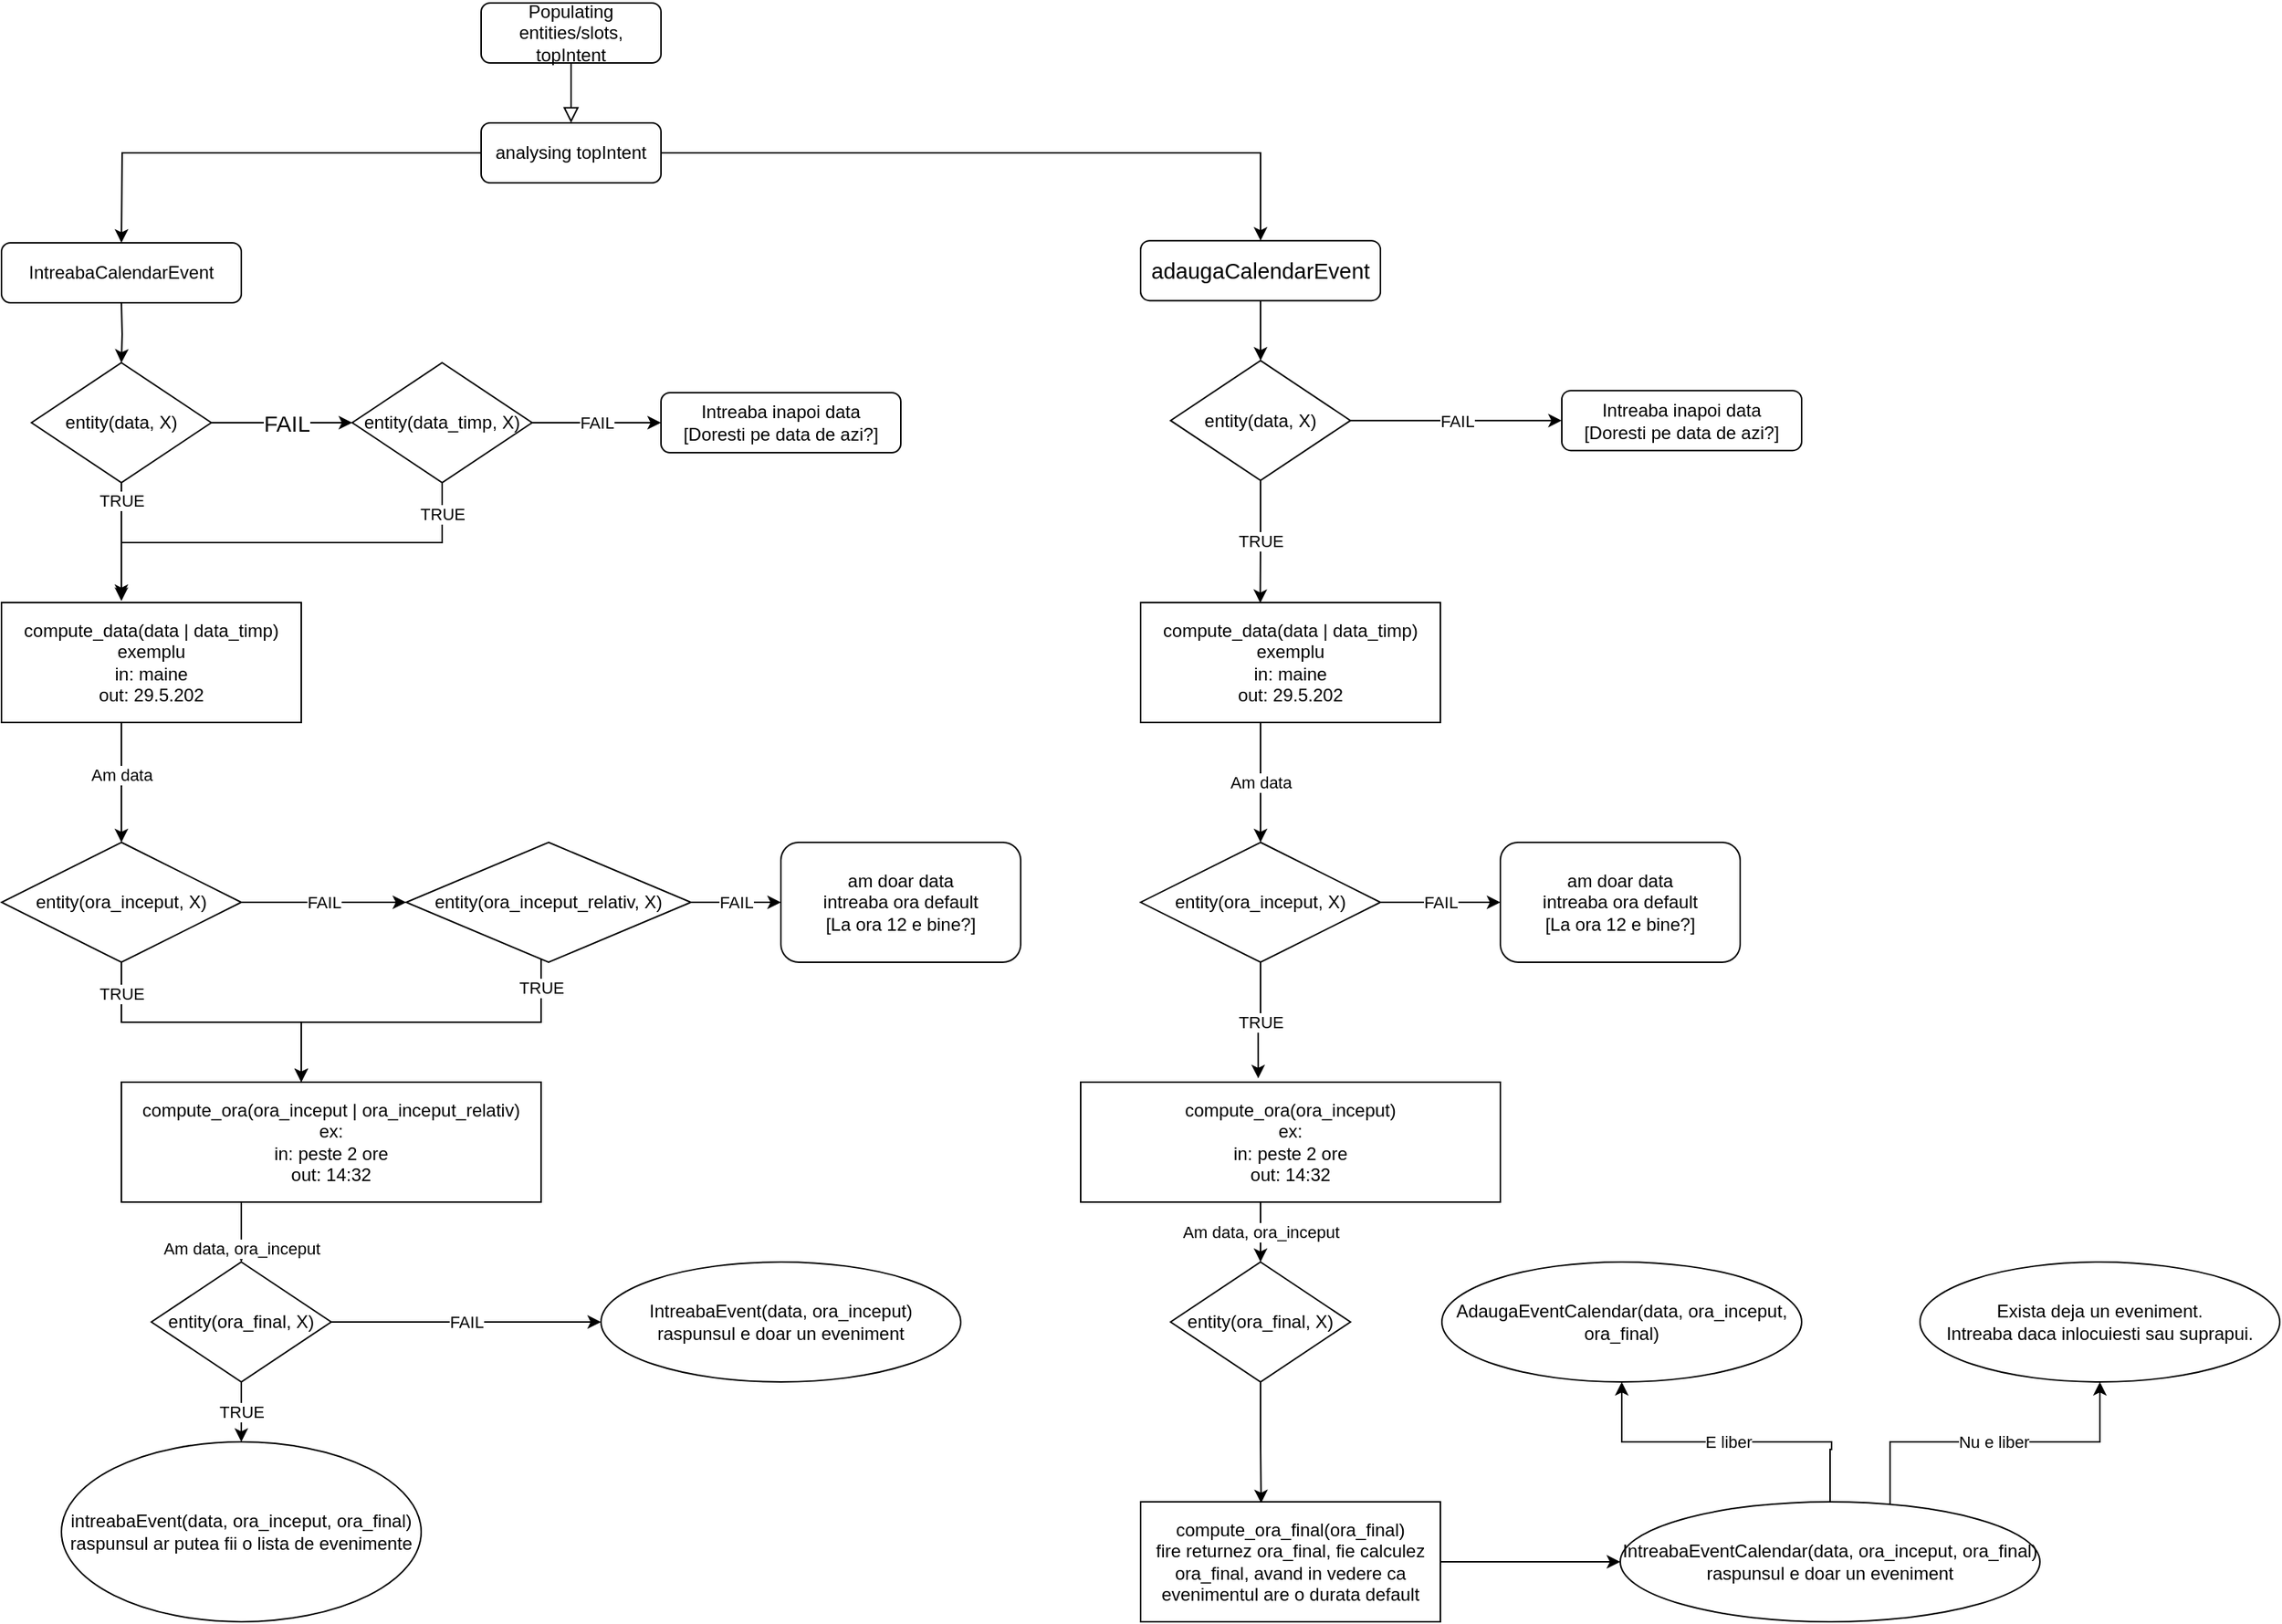 <mxfile version="13.1.4" type="device"><diagram id="C5RBs43oDa-KdzZeNtuy" name="Page-1"><mxGraphModel dx="1833" dy="1880" grid="1" gridSize="10" guides="1" tooltips="1" connect="1" arrows="1" fold="1" page="1" pageScale="1" pageWidth="827" pageHeight="1169" math="0" shadow="0"><root><mxCell id="WIyWlLk6GJQsqaUBKTNV-0"/><mxCell id="WIyWlLk6GJQsqaUBKTNV-1" parent="WIyWlLk6GJQsqaUBKTNV-0"/><mxCell id="WIyWlLk6GJQsqaUBKTNV-2" value="" style="rounded=0;html=1;jettySize=auto;orthogonalLoop=1;fontSize=11;endArrow=block;endFill=0;endSize=8;strokeWidth=1;shadow=0;labelBackgroundColor=none;edgeStyle=orthogonalEdgeStyle;entryX=0.5;entryY=0;entryDx=0;entryDy=0;" parent="WIyWlLk6GJQsqaUBKTNV-1" source="WIyWlLk6GJQsqaUBKTNV-3" target="WIyWlLk6GJQsqaUBKTNV-7" edge="1"><mxGeometry relative="1" as="geometry"><mxPoint x="220" y="310" as="targetPoint"/><Array as="points"/></mxGeometry></mxCell><mxCell id="WIyWlLk6GJQsqaUBKTNV-3" value="Populating entities/slots, topIntent" style="rounded=1;whiteSpace=wrap;html=1;fontSize=12;glass=0;strokeWidth=1;shadow=0;" parent="WIyWlLk6GJQsqaUBKTNV-1" vertex="1"><mxGeometry x="440" y="40" width="120" height="40" as="geometry"/></mxCell><mxCell id="BTqaCOGGjSNTMbEAqPpD-2" style="edgeStyle=orthogonalEdgeStyle;rounded=0;orthogonalLoop=1;jettySize=auto;html=1;" edge="1" parent="WIyWlLk6GJQsqaUBKTNV-1" source="WIyWlLk6GJQsqaUBKTNV-7"><mxGeometry relative="1" as="geometry"><mxPoint x="200" y="200" as="targetPoint"/></mxGeometry></mxCell><mxCell id="BTqaCOGGjSNTMbEAqPpD-42" style="edgeStyle=orthogonalEdgeStyle;rounded=0;orthogonalLoop=1;jettySize=auto;html=1;entryX=0.5;entryY=0;entryDx=0;entryDy=0;" edge="1" parent="WIyWlLk6GJQsqaUBKTNV-1" source="WIyWlLk6GJQsqaUBKTNV-7" target="BTqaCOGGjSNTMbEAqPpD-41"><mxGeometry relative="1" as="geometry"/></mxCell><mxCell id="WIyWlLk6GJQsqaUBKTNV-7" value="analysing topIntent&lt;br&gt;" style="rounded=1;whiteSpace=wrap;html=1;fontSize=12;glass=0;strokeWidth=1;shadow=0;" parent="WIyWlLk6GJQsqaUBKTNV-1" vertex="1"><mxGeometry x="440" y="120" width="120" height="40" as="geometry"/></mxCell><mxCell id="BTqaCOGGjSNTMbEAqPpD-6" value="" style="edgeStyle=orthogonalEdgeStyle;rounded=0;orthogonalLoop=1;jettySize=auto;html=1;" edge="1" parent="WIyWlLk6GJQsqaUBKTNV-1" target="BTqaCOGGjSNTMbEAqPpD-3"><mxGeometry relative="1" as="geometry"><mxPoint x="200" y="240" as="sourcePoint"/></mxGeometry></mxCell><mxCell id="BTqaCOGGjSNTMbEAqPpD-8" value="&lt;span style=&quot;font-size: 15px&quot;&gt;FAIL&lt;/span&gt;" style="edgeStyle=orthogonalEdgeStyle;rounded=0;orthogonalLoop=1;jettySize=auto;html=1;exitX=1;exitY=0.5;exitDx=0;exitDy=0;entryX=0;entryY=0.5;entryDx=0;entryDy=0;" edge="1" parent="WIyWlLk6GJQsqaUBKTNV-1" source="BTqaCOGGjSNTMbEAqPpD-3" target="BTqaCOGGjSNTMbEAqPpD-7"><mxGeometry x="0.064" relative="1" as="geometry"><mxPoint as="offset"/></mxGeometry></mxCell><mxCell id="BTqaCOGGjSNTMbEAqPpD-24" value="TRUE" style="edgeStyle=orthogonalEdgeStyle;rounded=0;orthogonalLoop=1;jettySize=auto;html=1;entryX=0.4;entryY=-0.037;entryDx=0;entryDy=0;entryPerimeter=0;" edge="1" parent="WIyWlLk6GJQsqaUBKTNV-1" source="BTqaCOGGjSNTMbEAqPpD-3" target="BTqaCOGGjSNTMbEAqPpD-21"><mxGeometry x="-0.696" relative="1" as="geometry"><mxPoint as="offset"/></mxGeometry></mxCell><mxCell id="BTqaCOGGjSNTMbEAqPpD-3" value="entity(data, X)" style="rhombus;whiteSpace=wrap;html=1;" vertex="1" parent="WIyWlLk6GJQsqaUBKTNV-1"><mxGeometry x="140" y="280" width="120" height="80" as="geometry"/></mxCell><mxCell id="BTqaCOGGjSNTMbEAqPpD-4" style="edgeStyle=orthogonalEdgeStyle;rounded=0;orthogonalLoop=1;jettySize=auto;html=1;exitX=0.5;exitY=1;exitDx=0;exitDy=0;" edge="1" parent="WIyWlLk6GJQsqaUBKTNV-1" source="BTqaCOGGjSNTMbEAqPpD-3" target="BTqaCOGGjSNTMbEAqPpD-3"><mxGeometry relative="1" as="geometry"/></mxCell><mxCell id="BTqaCOGGjSNTMbEAqPpD-14" value="FAIL" style="edgeStyle=orthogonalEdgeStyle;rounded=0;orthogonalLoop=1;jettySize=auto;html=1;entryX=0;entryY=0.5;entryDx=0;entryDy=0;" edge="1" parent="WIyWlLk6GJQsqaUBKTNV-1" source="BTqaCOGGjSNTMbEAqPpD-7" target="BTqaCOGGjSNTMbEAqPpD-15"><mxGeometry relative="1" as="geometry"><mxPoint x="560" y="280" as="targetPoint"/><Array as="points"/></mxGeometry></mxCell><mxCell id="BTqaCOGGjSNTMbEAqPpD-25" value="TRUE" style="edgeStyle=orthogonalEdgeStyle;rounded=0;orthogonalLoop=1;jettySize=auto;html=1;entryX=0.4;entryY=-0.012;entryDx=0;entryDy=0;entryPerimeter=0;" edge="1" parent="WIyWlLk6GJQsqaUBKTNV-1" source="BTqaCOGGjSNTMbEAqPpD-7" target="BTqaCOGGjSNTMbEAqPpD-21"><mxGeometry x="-0.855" relative="1" as="geometry"><Array as="points"><mxPoint x="414" y="400"/><mxPoint x="200" y="400"/></Array><mxPoint as="offset"/></mxGeometry></mxCell><mxCell id="BTqaCOGGjSNTMbEAqPpD-7" value="entity(data_timp, X)" style="rhombus;whiteSpace=wrap;html=1;" vertex="1" parent="WIyWlLk6GJQsqaUBKTNV-1"><mxGeometry x="354" y="280" width="120" height="80" as="geometry"/></mxCell><mxCell id="BTqaCOGGjSNTMbEAqPpD-13" value="FAIL&lt;br&gt;" style="edgeStyle=orthogonalEdgeStyle;rounded=0;orthogonalLoop=1;jettySize=auto;html=1;entryX=0;entryY=0.5;entryDx=0;entryDy=0;" edge="1" parent="WIyWlLk6GJQsqaUBKTNV-1" source="BTqaCOGGjSNTMbEAqPpD-9" target="BTqaCOGGjSNTMbEAqPpD-10"><mxGeometry relative="1" as="geometry"/></mxCell><mxCell id="BTqaCOGGjSNTMbEAqPpD-31" value="TRUE" style="edgeStyle=orthogonalEdgeStyle;rounded=0;orthogonalLoop=1;jettySize=auto;html=1;" edge="1" parent="WIyWlLk6GJQsqaUBKTNV-1" source="BTqaCOGGjSNTMbEAqPpD-9" target="BTqaCOGGjSNTMbEAqPpD-30"><mxGeometry x="-0.797" relative="1" as="geometry"><mxPoint x="330" y="660" as="targetPoint"/><Array as="points"><mxPoint x="200" y="720"/><mxPoint x="320" y="720"/></Array><mxPoint as="offset"/></mxGeometry></mxCell><mxCell id="BTqaCOGGjSNTMbEAqPpD-9" value="entity(ora_inceput, X)" style="rhombus;whiteSpace=wrap;html=1;" vertex="1" parent="WIyWlLk6GJQsqaUBKTNV-1"><mxGeometry x="120" y="600" width="160" height="80" as="geometry"/></mxCell><mxCell id="BTqaCOGGjSNTMbEAqPpD-19" value="FAIL&lt;br&gt;" style="edgeStyle=orthogonalEdgeStyle;rounded=0;orthogonalLoop=1;jettySize=auto;html=1;entryX=0;entryY=0.5;entryDx=0;entryDy=0;" edge="1" parent="WIyWlLk6GJQsqaUBKTNV-1" source="BTqaCOGGjSNTMbEAqPpD-10" target="BTqaCOGGjSNTMbEAqPpD-18"><mxGeometry relative="1" as="geometry"/></mxCell><mxCell id="BTqaCOGGjSNTMbEAqPpD-32" value="TRUE" style="edgeStyle=orthogonalEdgeStyle;rounded=0;orthogonalLoop=1;jettySize=auto;html=1;" edge="1" parent="WIyWlLk6GJQsqaUBKTNV-1" source="BTqaCOGGjSNTMbEAqPpD-10" target="BTqaCOGGjSNTMbEAqPpD-30"><mxGeometry x="-0.84" relative="1" as="geometry"><Array as="points"><mxPoint x="480" y="720"/><mxPoint x="320" y="720"/></Array><mxPoint as="offset"/></mxGeometry></mxCell><mxCell id="BTqaCOGGjSNTMbEAqPpD-10" value="entity(ora_inceput_relativ, X)" style="rhombus;whiteSpace=wrap;html=1;" vertex="1" parent="WIyWlLk6GJQsqaUBKTNV-1"><mxGeometry x="390" y="600" width="190" height="80" as="geometry"/></mxCell><mxCell id="BTqaCOGGjSNTMbEAqPpD-15" value="Intreaba inapoi data&lt;br&gt;[Doresti pe data de azi?]" style="rounded=1;whiteSpace=wrap;html=1;" vertex="1" parent="WIyWlLk6GJQsqaUBKTNV-1"><mxGeometry x="560" y="300" width="160" height="40" as="geometry"/></mxCell><mxCell id="BTqaCOGGjSNTMbEAqPpD-18" value="am doar data&lt;br&gt;intreaba ora default&lt;br&gt;[La ora 12 e bine?]" style="rounded=1;whiteSpace=wrap;html=1;" vertex="1" parent="WIyWlLk6GJQsqaUBKTNV-1"><mxGeometry x="640" y="600" width="160" height="80" as="geometry"/></mxCell><mxCell id="BTqaCOGGjSNTMbEAqPpD-26" value="Am data&lt;br&gt;" style="edgeStyle=orthogonalEdgeStyle;rounded=0;orthogonalLoop=1;jettySize=auto;html=1;entryX=0.5;entryY=0;entryDx=0;entryDy=0;" edge="1" parent="WIyWlLk6GJQsqaUBKTNV-1" source="BTqaCOGGjSNTMbEAqPpD-21" target="BTqaCOGGjSNTMbEAqPpD-9"><mxGeometry x="-0.142" relative="1" as="geometry"><Array as="points"><mxPoint x="200" y="550"/><mxPoint x="200" y="550"/></Array><mxPoint as="offset"/></mxGeometry></mxCell><mxCell id="BTqaCOGGjSNTMbEAqPpD-21" value="compute_data(data | data_timp)&lt;br&gt;exemplu&lt;br&gt;in: maine&lt;br&gt;out: 29.5.202" style="rounded=0;whiteSpace=wrap;html=1;" vertex="1" parent="WIyWlLk6GJQsqaUBKTNV-1"><mxGeometry x="120" y="440" width="200" height="80" as="geometry"/></mxCell><mxCell id="BTqaCOGGjSNTMbEAqPpD-34" value="Am data, ora_inceput" style="edgeStyle=orthogonalEdgeStyle;rounded=0;orthogonalLoop=1;jettySize=auto;html=1;entryX=0.5;entryY=0;entryDx=0;entryDy=0;" edge="1" parent="WIyWlLk6GJQsqaUBKTNV-1" source="BTqaCOGGjSNTMbEAqPpD-30" target="BTqaCOGGjSNTMbEAqPpD-33"><mxGeometry x="0.52" relative="1" as="geometry"><Array as="points"><mxPoint x="280" y="810"/><mxPoint x="280" y="810"/></Array><mxPoint as="offset"/></mxGeometry></mxCell><mxCell id="BTqaCOGGjSNTMbEAqPpD-30" value="compute_ora(ora_inceput | ora_inceput_relativ)&lt;br&gt;ex:&lt;br&gt;in: peste 2 ore&lt;br&gt;out: 14:32" style="rounded=0;whiteSpace=wrap;html=1;" vertex="1" parent="WIyWlLk6GJQsqaUBKTNV-1"><mxGeometry x="200" y="760" width="280" height="80" as="geometry"/></mxCell><mxCell id="BTqaCOGGjSNTMbEAqPpD-36" value="TRUE" style="edgeStyle=orthogonalEdgeStyle;rounded=0;orthogonalLoop=1;jettySize=auto;html=1;entryX=0.5;entryY=0;entryDx=0;entryDy=0;" edge="1" parent="WIyWlLk6GJQsqaUBKTNV-1" source="BTqaCOGGjSNTMbEAqPpD-33" target="BTqaCOGGjSNTMbEAqPpD-35"><mxGeometry relative="1" as="geometry"><mxPoint as="offset"/></mxGeometry></mxCell><mxCell id="BTqaCOGGjSNTMbEAqPpD-38" value="FAIL" style="edgeStyle=orthogonalEdgeStyle;rounded=0;orthogonalLoop=1;jettySize=auto;html=1;entryX=0;entryY=0.5;entryDx=0;entryDy=0;" edge="1" parent="WIyWlLk6GJQsqaUBKTNV-1" source="BTqaCOGGjSNTMbEAqPpD-33" target="BTqaCOGGjSNTMbEAqPpD-37"><mxGeometry relative="1" as="geometry"><Array as="points"><mxPoint x="520" y="920"/></Array></mxGeometry></mxCell><mxCell id="BTqaCOGGjSNTMbEAqPpD-33" value="entity(ora_final, X)" style="rhombus;whiteSpace=wrap;html=1;" vertex="1" parent="WIyWlLk6GJQsqaUBKTNV-1"><mxGeometry x="220" y="880" width="120" height="80" as="geometry"/></mxCell><mxCell id="BTqaCOGGjSNTMbEAqPpD-35" value="intreabaEvent(data, ora_inceput, ora_final)&lt;br&gt;raspunsul ar putea fii o lista de evenimente" style="ellipse;whiteSpace=wrap;html=1;" vertex="1" parent="WIyWlLk6GJQsqaUBKTNV-1"><mxGeometry x="160" y="1000" width="240" height="120" as="geometry"/></mxCell><mxCell id="BTqaCOGGjSNTMbEAqPpD-37" value="IntreabaEvent(data, ora_inceput)&lt;br&gt;raspunsul e doar un eveniment" style="ellipse;whiteSpace=wrap;html=1;" vertex="1" parent="WIyWlLk6GJQsqaUBKTNV-1"><mxGeometry x="520" y="880" width="240" height="80" as="geometry"/></mxCell><mxCell id="BTqaCOGGjSNTMbEAqPpD-40" value="IntreabaCalendarEvent" style="rounded=1;whiteSpace=wrap;html=1;" vertex="1" parent="WIyWlLk6GJQsqaUBKTNV-1"><mxGeometry x="120" y="200" width="160" height="40" as="geometry"/></mxCell><mxCell id="BTqaCOGGjSNTMbEAqPpD-45" style="edgeStyle=orthogonalEdgeStyle;rounded=0;orthogonalLoop=1;jettySize=auto;html=1;entryX=0.5;entryY=0;entryDx=0;entryDy=0;" edge="1" parent="WIyWlLk6GJQsqaUBKTNV-1" source="BTqaCOGGjSNTMbEAqPpD-41" target="BTqaCOGGjSNTMbEAqPpD-43"><mxGeometry relative="1" as="geometry"/></mxCell><mxCell id="BTqaCOGGjSNTMbEAqPpD-41" value="&lt;span id=&quot;docs-internal-guid-46a8edc5-7fff-ff98-55f8-b829856aa859&quot;&gt;&lt;span style=&quot;font-size: 11pt ; font-family: &amp;#34;arial&amp;#34; ; background-color: transparent ; vertical-align: baseline&quot;&gt;adaugaCalendarEvent&lt;/span&gt;&lt;/span&gt;" style="rounded=1;whiteSpace=wrap;html=1;" vertex="1" parent="WIyWlLk6GJQsqaUBKTNV-1"><mxGeometry x="880" y="198.57" width="160" height="40" as="geometry"/></mxCell><mxCell id="BTqaCOGGjSNTMbEAqPpD-47" value="TRUE" style="edgeStyle=orthogonalEdgeStyle;rounded=0;orthogonalLoop=1;jettySize=auto;html=1;entryX=0.399;entryY=0.004;entryDx=0;entryDy=0;entryPerimeter=0;" edge="1" parent="WIyWlLk6GJQsqaUBKTNV-1" source="BTqaCOGGjSNTMbEAqPpD-43" target="BTqaCOGGjSNTMbEAqPpD-46"><mxGeometry relative="1" as="geometry"/></mxCell><mxCell id="BTqaCOGGjSNTMbEAqPpD-49" value="FAIL" style="edgeStyle=orthogonalEdgeStyle;rounded=0;orthogonalLoop=1;jettySize=auto;html=1;" edge="1" parent="WIyWlLk6GJQsqaUBKTNV-1" source="BTqaCOGGjSNTMbEAqPpD-43" target="BTqaCOGGjSNTMbEAqPpD-48"><mxGeometry relative="1" as="geometry"/></mxCell><mxCell id="BTqaCOGGjSNTMbEAqPpD-43" value="entity(data, X)" style="rhombus;whiteSpace=wrap;html=1;" vertex="1" parent="WIyWlLk6GJQsqaUBKTNV-1"><mxGeometry x="900" y="278.57" width="120" height="80" as="geometry"/></mxCell><mxCell id="BTqaCOGGjSNTMbEAqPpD-44" style="edgeStyle=orthogonalEdgeStyle;rounded=0;orthogonalLoop=1;jettySize=auto;html=1;exitX=0.5;exitY=1;exitDx=0;exitDy=0;" edge="1" parent="WIyWlLk6GJQsqaUBKTNV-1" source="BTqaCOGGjSNTMbEAqPpD-43" target="BTqaCOGGjSNTMbEAqPpD-43"><mxGeometry relative="1" as="geometry"/></mxCell><mxCell id="BTqaCOGGjSNTMbEAqPpD-52" value="Am data" style="edgeStyle=orthogonalEdgeStyle;rounded=0;orthogonalLoop=1;jettySize=auto;html=1;entryX=0.5;entryY=0;entryDx=0;entryDy=0;" edge="1" parent="WIyWlLk6GJQsqaUBKTNV-1" source="BTqaCOGGjSNTMbEAqPpD-46" target="BTqaCOGGjSNTMbEAqPpD-50"><mxGeometry relative="1" as="geometry"><Array as="points"><mxPoint x="960" y="540"/><mxPoint x="960" y="540"/></Array></mxGeometry></mxCell><mxCell id="BTqaCOGGjSNTMbEAqPpD-46" value="compute_data(data | data_timp)&lt;br&gt;exemplu&lt;br&gt;in: maine&lt;br&gt;out: 29.5.202" style="rounded=0;whiteSpace=wrap;html=1;" vertex="1" parent="WIyWlLk6GJQsqaUBKTNV-1"><mxGeometry x="880" y="440" width="200" height="80" as="geometry"/></mxCell><mxCell id="BTqaCOGGjSNTMbEAqPpD-48" value="Intreaba inapoi data&lt;br&gt;[Doresti pe data de azi?]" style="rounded=1;whiteSpace=wrap;html=1;" vertex="1" parent="WIyWlLk6GJQsqaUBKTNV-1"><mxGeometry x="1161" y="298.57" width="160" height="40" as="geometry"/></mxCell><mxCell id="BTqaCOGGjSNTMbEAqPpD-54" value="FAIL" style="edgeStyle=orthogonalEdgeStyle;rounded=0;orthogonalLoop=1;jettySize=auto;html=1;entryX=0;entryY=0.5;entryDx=0;entryDy=0;" edge="1" parent="WIyWlLk6GJQsqaUBKTNV-1" source="BTqaCOGGjSNTMbEAqPpD-50" target="BTqaCOGGjSNTMbEAqPpD-53"><mxGeometry relative="1" as="geometry"/></mxCell><mxCell id="BTqaCOGGjSNTMbEAqPpD-56" value="TRUE" style="edgeStyle=orthogonalEdgeStyle;rounded=0;orthogonalLoop=1;jettySize=auto;html=1;entryX=0.423;entryY=-0.032;entryDx=0;entryDy=0;entryPerimeter=0;" edge="1" parent="WIyWlLk6GJQsqaUBKTNV-1" source="BTqaCOGGjSNTMbEAqPpD-50" target="BTqaCOGGjSNTMbEAqPpD-55"><mxGeometry relative="1" as="geometry"><mxPoint x="960" y="750" as="targetPoint"/></mxGeometry></mxCell><mxCell id="BTqaCOGGjSNTMbEAqPpD-50" value="entity(ora_inceput, X)" style="rhombus;whiteSpace=wrap;html=1;" vertex="1" parent="WIyWlLk6GJQsqaUBKTNV-1"><mxGeometry x="880" y="600" width="160" height="80" as="geometry"/></mxCell><mxCell id="BTqaCOGGjSNTMbEAqPpD-53" value="am doar data&lt;br&gt;intreaba ora default&lt;br&gt;[La ora 12 e bine?]" style="rounded=1;whiteSpace=wrap;html=1;" vertex="1" parent="WIyWlLk6GJQsqaUBKTNV-1"><mxGeometry x="1120" y="600" width="160" height="80" as="geometry"/></mxCell><mxCell id="BTqaCOGGjSNTMbEAqPpD-58" value="Am data, ora_inceput" style="edgeStyle=orthogonalEdgeStyle;rounded=0;orthogonalLoop=1;jettySize=auto;html=1;entryX=0.5;entryY=0;entryDx=0;entryDy=0;" edge="1" parent="WIyWlLk6GJQsqaUBKTNV-1" source="BTqaCOGGjSNTMbEAqPpD-55" target="BTqaCOGGjSNTMbEAqPpD-57"><mxGeometry relative="1" as="geometry"><Array as="points"><mxPoint x="960" y="850"/><mxPoint x="960" y="850"/></Array></mxGeometry></mxCell><mxCell id="BTqaCOGGjSNTMbEAqPpD-55" value="compute_ora(ora_inceput)&lt;br&gt;ex:&lt;br&gt;in: peste 2 ore&lt;br&gt;out: 14:32" style="rounded=0;whiteSpace=wrap;html=1;" vertex="1" parent="WIyWlLk6GJQsqaUBKTNV-1"><mxGeometry x="840" y="760" width="280" height="80" as="geometry"/></mxCell><mxCell id="BTqaCOGGjSNTMbEAqPpD-69" style="edgeStyle=orthogonalEdgeStyle;rounded=0;orthogonalLoop=1;jettySize=auto;html=1;entryX=0.402;entryY=0.011;entryDx=0;entryDy=0;entryPerimeter=0;" edge="1" parent="WIyWlLk6GJQsqaUBKTNV-1" source="BTqaCOGGjSNTMbEAqPpD-57" target="BTqaCOGGjSNTMbEAqPpD-67"><mxGeometry relative="1" as="geometry"/></mxCell><mxCell id="BTqaCOGGjSNTMbEAqPpD-57" value="entity(ora_final, X)" style="rhombus;whiteSpace=wrap;html=1;" vertex="1" parent="WIyWlLk6GJQsqaUBKTNV-1"><mxGeometry x="900" y="880" width="120" height="80" as="geometry"/></mxCell><mxCell id="BTqaCOGGjSNTMbEAqPpD-59" value="AdaugaEventCalendar(data, ora_inceput, ora_final)" style="ellipse;whiteSpace=wrap;html=1;" vertex="1" parent="WIyWlLk6GJQsqaUBKTNV-1"><mxGeometry x="1081" y="880" width="240" height="80" as="geometry"/></mxCell><mxCell id="BTqaCOGGjSNTMbEAqPpD-62" value="E liber" style="edgeStyle=orthogonalEdgeStyle;rounded=0;orthogonalLoop=1;jettySize=auto;html=1;entryX=0.5;entryY=1;entryDx=0;entryDy=0;" edge="1" parent="WIyWlLk6GJQsqaUBKTNV-1" source="BTqaCOGGjSNTMbEAqPpD-60" target="BTqaCOGGjSNTMbEAqPpD-59"><mxGeometry relative="1" as="geometry"><mxPoint x="1190" y="1010" as="targetPoint"/><Array as="points"><mxPoint x="1340" y="1005"/><mxPoint x="1341" y="1000"/><mxPoint x="1201" y="1000"/></Array></mxGeometry></mxCell><mxCell id="BTqaCOGGjSNTMbEAqPpD-64" value="Nu e liber" style="edgeStyle=orthogonalEdgeStyle;rounded=0;orthogonalLoop=1;jettySize=auto;html=1;entryX=0.5;entryY=1;entryDx=0;entryDy=0;" edge="1" parent="WIyWlLk6GJQsqaUBKTNV-1" source="BTqaCOGGjSNTMbEAqPpD-60" target="BTqaCOGGjSNTMbEAqPpD-63"><mxGeometry relative="1" as="geometry"><Array as="points"><mxPoint x="1380" y="1000"/><mxPoint x="1520" y="1000"/></Array></mxGeometry></mxCell><mxCell id="BTqaCOGGjSNTMbEAqPpD-60" value="IntreabaEventCalendar(data, ora_inceput, ora_final)&lt;br&gt;raspunsul e doar un eveniment" style="ellipse;whiteSpace=wrap;html=1;" vertex="1" parent="WIyWlLk6GJQsqaUBKTNV-1"><mxGeometry x="1200" y="1040" width="280" height="80" as="geometry"/></mxCell><mxCell id="BTqaCOGGjSNTMbEAqPpD-63" value="Exista deja un eveniment.&lt;br&gt;Intreaba daca inlocuiesti sau suprapui." style="ellipse;whiteSpace=wrap;html=1;" vertex="1" parent="WIyWlLk6GJQsqaUBKTNV-1"><mxGeometry x="1400" y="880" width="240" height="80" as="geometry"/></mxCell><mxCell id="BTqaCOGGjSNTMbEAqPpD-70" style="edgeStyle=orthogonalEdgeStyle;rounded=0;orthogonalLoop=1;jettySize=auto;html=1;entryX=0;entryY=0.5;entryDx=0;entryDy=0;" edge="1" parent="WIyWlLk6GJQsqaUBKTNV-1" source="BTqaCOGGjSNTMbEAqPpD-67" target="BTqaCOGGjSNTMbEAqPpD-60"><mxGeometry relative="1" as="geometry"/></mxCell><mxCell id="BTqaCOGGjSNTMbEAqPpD-67" value="compute_ora_final(ora_final)&lt;br&gt;fire returnez ora_final, fie calculez ora_final, avand in vedere ca evenimentul are o durata default" style="rounded=0;whiteSpace=wrap;html=1;" vertex="1" parent="WIyWlLk6GJQsqaUBKTNV-1"><mxGeometry x="880" y="1040" width="200" height="80" as="geometry"/></mxCell></root></mxGraphModel></diagram></mxfile>
